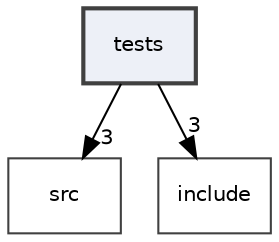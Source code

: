 digraph "tests"
{
 // LATEX_PDF_SIZE
  edge [fontname="Helvetica",fontsize="10",labelfontname="Helvetica",labelfontsize="10"];
  node [fontname="Helvetica",fontsize="10",shape=record];
  compound=true
  dir_59425e443f801f1f2fd8bbe4959a3ccf [shape=box, label="tests", style="filled,bold,", fillcolor="#edf0f7", color="grey25", URL="dir_59425e443f801f1f2fd8bbe4959a3ccf.html"];
  dir_68267d1309a1af8e8297ef4c3efbcdba [shape=box, label="src", style="", fillcolor="#edf0f7", color="grey25", URL="dir_68267d1309a1af8e8297ef4c3efbcdba.html"];
  dir_d44c64559bbebec7f509842c48db8b23 [shape=box, label="include", style="", fillcolor="#edf0f7", color="grey25", URL="dir_d44c64559bbebec7f509842c48db8b23.html"];
  dir_59425e443f801f1f2fd8bbe4959a3ccf->dir_68267d1309a1af8e8297ef4c3efbcdba [headlabel="3", labeldistance=1.5 headhref="dir_000030_000024.html"];
  dir_59425e443f801f1f2fd8bbe4959a3ccf->dir_d44c64559bbebec7f509842c48db8b23 [headlabel="3", labeldistance=1.5 headhref="dir_000030_000016.html"];
}
